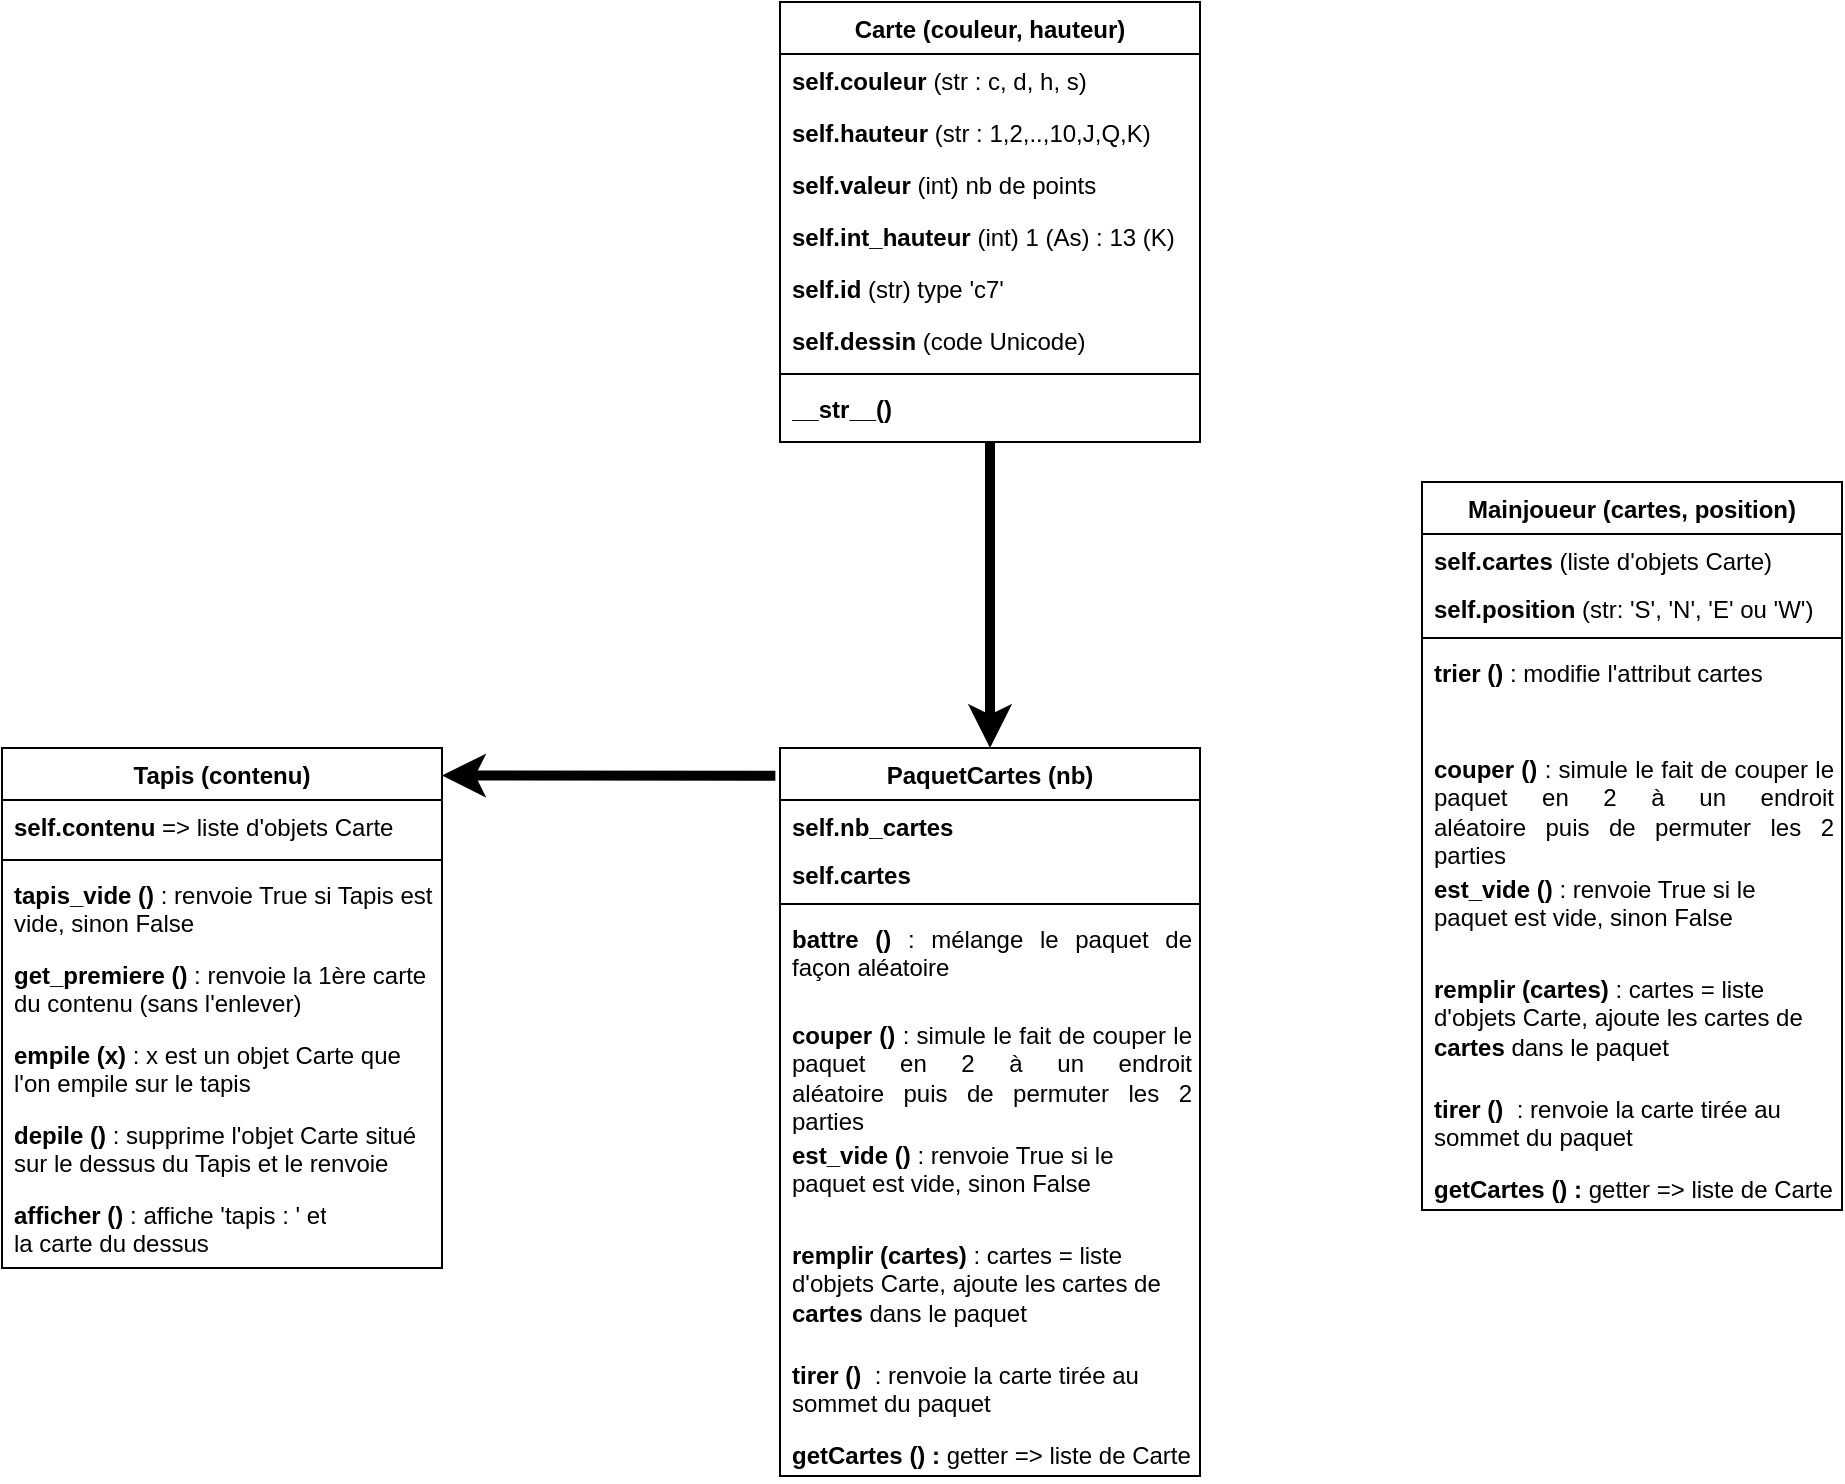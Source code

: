 <mxfile version="24.2.0" type="github">
  <diagram id="C5RBs43oDa-KdzZeNtuy" name="jalon_1">
    <mxGraphModel dx="448" dy="363" grid="1" gridSize="10" guides="1" tooltips="1" connect="1" arrows="1" fold="1" page="1" pageScale="1" pageWidth="827" pageHeight="1169" math="0" shadow="0">
      <root>
        <mxCell id="WIyWlLk6GJQsqaUBKTNV-0" />
        <mxCell id="WIyWlLk6GJQsqaUBKTNV-1" parent="WIyWlLk6GJQsqaUBKTNV-0" />
        <mxCell id="62" style="edgeStyle=none;html=1;exitX=0.5;exitY=1;exitDx=0;exitDy=0;strokeWidth=5;" parent="WIyWlLk6GJQsqaUBKTNV-1" source="29" target="38" edge="1">
          <mxGeometry relative="1" as="geometry" />
        </mxCell>
        <mxCell id="29" value="&lt;b&gt;Carte (couleur, hauteur)&lt;/b&gt;" style="swimlane;fontStyle=0;align=center;verticalAlign=top;childLayout=stackLayout;horizontal=1;startSize=26;horizontalStack=0;resizeParent=1;resizeLast=0;collapsible=1;marginBottom=0;rounded=0;shadow=0;strokeWidth=1;html=1;whiteSpace=wrap;" parent="WIyWlLk6GJQsqaUBKTNV-1" vertex="1">
          <mxGeometry x="469" y="50" width="210" height="220" as="geometry">
            <mxRectangle x="130" y="380" width="160" height="26" as="alternateBounds" />
          </mxGeometry>
        </mxCell>
        <mxCell id="30" value="self.couleur &lt;span style=&quot;font-weight: normal;&quot;&gt;(str : c, d, h, s)&lt;/span&gt;" style="text;align=left;verticalAlign=top;spacingLeft=4;spacingRight=4;overflow=hidden;rotatable=0;points=[[0,0.5],[1,0.5]];portConstraint=eastwest;fontStyle=1;html=1;whiteSpace=wrap;" parent="29" vertex="1">
          <mxGeometry y="26" width="210" height="26" as="geometry" />
        </mxCell>
        <mxCell id="31" value="self.hauteur &lt;span style=&quot;font-weight: normal;&quot;&gt;(str : 1,2,..,10,J,Q,K)&lt;/span&gt;" style="text;align=left;verticalAlign=top;spacingLeft=4;spacingRight=4;overflow=hidden;rotatable=0;points=[[0,0.5],[1,0.5]];portConstraint=eastwest;fontStyle=1;html=1;whiteSpace=wrap;" parent="29" vertex="1">
          <mxGeometry y="52" width="210" height="26" as="geometry" />
        </mxCell>
        <mxCell id="32" value="&lt;b&gt;self.valeur&lt;/b&gt; (int) nb de points" style="text;align=left;verticalAlign=top;spacingLeft=4;spacingRight=4;overflow=hidden;rotatable=0;points=[[0,0.5],[1,0.5]];portConstraint=eastwest;html=1;whiteSpace=wrap;" parent="29" vertex="1">
          <mxGeometry y="78" width="210" height="26" as="geometry" />
        </mxCell>
        <mxCell id="33" value="&lt;b&gt;self.int_hauteur&lt;/b&gt; (int) 1 (As) : 13 (K)" style="text;align=left;verticalAlign=top;spacingLeft=4;spacingRight=4;overflow=hidden;rotatable=0;points=[[0,0.5],[1,0.5]];portConstraint=eastwest;html=1;whiteSpace=wrap;" parent="29" vertex="1">
          <mxGeometry y="104" width="210" height="26" as="geometry" />
        </mxCell>
        <mxCell id="34" value="&lt;b&gt;self.id&lt;/b&gt; (str) type &#39;c7&#39;" style="text;align=left;verticalAlign=top;spacingLeft=4;spacingRight=4;overflow=hidden;rotatable=0;points=[[0,0.5],[1,0.5]];portConstraint=eastwest;html=1;whiteSpace=wrap;" parent="29" vertex="1">
          <mxGeometry y="130" width="210" height="26" as="geometry" />
        </mxCell>
        <mxCell id="35" value="&lt;b&gt;self.dessin&lt;/b&gt; (code Unicode)" style="text;align=left;verticalAlign=top;spacingLeft=4;spacingRight=4;overflow=hidden;rotatable=0;points=[[0,0.5],[1,0.5]];portConstraint=eastwest;html=1;whiteSpace=wrap;" parent="29" vertex="1">
          <mxGeometry y="156" width="210" height="26" as="geometry" />
        </mxCell>
        <mxCell id="36" value="" style="line;html=1;strokeWidth=1;align=left;verticalAlign=middle;spacingTop=-1;spacingLeft=3;spacingRight=3;rotatable=0;labelPosition=right;points=[];portConstraint=eastwest;whiteSpace=wrap;" parent="29" vertex="1">
          <mxGeometry y="182" width="210" height="8" as="geometry" />
        </mxCell>
        <mxCell id="37" value="&lt;b&gt;__str__()&lt;/b&gt;" style="text;align=left;verticalAlign=top;spacingLeft=4;spacingRight=4;overflow=hidden;rotatable=0;points=[[0,0.5],[1,0.5]];portConstraint=eastwest;html=1;whiteSpace=wrap;" parent="29" vertex="1">
          <mxGeometry y="190" width="210" height="26" as="geometry" />
        </mxCell>
        <mxCell id="63" style="edgeStyle=none;html=1;exitX=-0.011;exitY=0.038;exitDx=0;exitDy=0;entryX=1;entryY=0.053;entryDx=0;entryDy=0;exitPerimeter=0;entryPerimeter=0;strokeWidth=5;" parent="WIyWlLk6GJQsqaUBKTNV-1" source="38" target="47" edge="1">
          <mxGeometry relative="1" as="geometry" />
        </mxCell>
        <mxCell id="38" value="&lt;b&gt;PaquetCartes (nb)&lt;/b&gt;" style="swimlane;fontStyle=0;align=center;verticalAlign=top;childLayout=stackLayout;horizontal=1;startSize=26;horizontalStack=0;resizeParent=1;resizeLast=0;collapsible=1;marginBottom=0;rounded=0;shadow=0;strokeWidth=1;html=1;whiteSpace=wrap;" parent="WIyWlLk6GJQsqaUBKTNV-1" vertex="1">
          <mxGeometry x="469" y="423" width="210" height="364" as="geometry">
            <mxRectangle x="340" y="380" width="170" height="26" as="alternateBounds" />
          </mxGeometry>
        </mxCell>
        <mxCell id="39" value="self.nb_cartes" style="text;align=left;verticalAlign=top;spacingLeft=4;spacingRight=4;overflow=hidden;rotatable=0;points=[[0,0.5],[1,0.5]];portConstraint=eastwest;fontStyle=1;html=1;whiteSpace=wrap;" parent="38" vertex="1">
          <mxGeometry y="26" width="210" height="24" as="geometry" />
        </mxCell>
        <mxCell id="40" value="&lt;b&gt;self.cartes&amp;nbsp;&lt;/b&gt;" style="text;align=left;verticalAlign=top;spacingLeft=4;spacingRight=4;overflow=hidden;rotatable=0;points=[[0,0.5],[1,0.5]];portConstraint=eastwest;html=1;whiteSpace=wrap;" parent="38" vertex="1">
          <mxGeometry y="50" width="210" height="24" as="geometry" />
        </mxCell>
        <mxCell id="41" value="" style="line;html=1;strokeWidth=1;align=left;verticalAlign=middle;spacingTop=-1;spacingLeft=3;spacingRight=3;rotatable=0;labelPosition=right;points=[];portConstraint=eastwest;whiteSpace=wrap;" parent="38" vertex="1">
          <mxGeometry y="74" width="210" height="8" as="geometry" />
        </mxCell>
        <mxCell id="42" value="&lt;div style=&quot;text-align: justify;&quot;&gt;&lt;span style=&quot;background-color: initial;&quot;&gt;&lt;b&gt;battre ()&lt;/b&gt; : mélange le paquet&amp;nbsp;&lt;/span&gt;&lt;span style=&quot;background-color: initial;&quot;&gt;de façon aléatoire&lt;/span&gt;&lt;/div&gt;" style="text;align=left;verticalAlign=top;spacingLeft=4;spacingRight=4;overflow=hidden;rotatable=0;points=[[0,0.5],[1,0.5]];portConstraint=eastwest;fontStyle=0;html=1;whiteSpace=wrap;" parent="38" vertex="1">
          <mxGeometry y="82" width="210" height="48" as="geometry" />
        </mxCell>
        <mxCell id="43" value="&lt;div style=&quot;text-align: justify;&quot;&gt;&lt;b style=&quot;background-color: initial;&quot;&gt;couper () &lt;/b&gt;&lt;span style=&quot;background-color: initial;&quot;&gt;:&amp;nbsp;simule le fait de couper&amp;nbsp;&lt;/span&gt;&lt;span style=&quot;background-color: initial;&quot;&gt;le paquet en 2 à un endroit aléatoire&amp;nbsp;&lt;/span&gt;&lt;span style=&quot;background-color: initial;&quot;&gt;puis de permuter les 2 parties&lt;/span&gt;&lt;/div&gt;" style="text;align=left;verticalAlign=top;spacingLeft=4;spacingRight=4;overflow=hidden;rotatable=0;points=[[0,0.5],[1,0.5]];portConstraint=eastwest;html=1;whiteSpace=wrap;" parent="38" vertex="1">
          <mxGeometry y="130" width="210" height="60" as="geometry" />
        </mxCell>
        <mxCell id="44" value="&lt;b&gt;est_vide ()&lt;/b&gt; : renvoie True si le paquet&amp;nbsp;est vide,&amp;nbsp;sinon False" style="text;align=left;verticalAlign=top;spacingLeft=4;spacingRight=4;overflow=hidden;rotatable=0;points=[[0,0.5],[1,0.5]];portConstraint=eastwest;html=1;whiteSpace=wrap;" parent="38" vertex="1">
          <mxGeometry y="190" width="210" height="50" as="geometry" />
        </mxCell>
        <mxCell id="45" value="&lt;b&gt;remplir (cartes) &lt;/b&gt;: cartes = liste d&#39;objets Carte, ajoute les cartes de &lt;b&gt;cartes&lt;/b&gt;&amp;nbsp;dans le paquet" style="text;align=left;verticalAlign=top;spacingLeft=4;spacingRight=4;overflow=hidden;rotatable=0;points=[[0,0.5],[1,0.5]];portConstraint=eastwest;html=1;whiteSpace=wrap;" parent="38" vertex="1">
          <mxGeometry y="240" width="210" height="60" as="geometry" />
        </mxCell>
        <mxCell id="46" value="&lt;b&gt;tirer ()&lt;/b&gt;&amp;nbsp;&lt;b&gt;&amp;nbsp;&lt;/b&gt;:&amp;nbsp;&lt;span style=&quot;background-color: initial;&quot;&gt;renvoie la carte tirée au sommet du paquet&lt;br&gt;&lt;/span&gt;" style="text;align=left;verticalAlign=top;spacingLeft=4;spacingRight=4;overflow=hidden;rotatable=0;points=[[0,0.5],[1,0.5]];portConstraint=eastwest;html=1;whiteSpace=wrap;" parent="38" vertex="1">
          <mxGeometry y="300" width="210" height="40" as="geometry" />
        </mxCell>
        <mxCell id="57" value="&lt;b&gt;getCartes () :&lt;/b&gt; getter =&amp;gt; liste de Carte" style="text;align=left;verticalAlign=top;spacingLeft=4;spacingRight=4;overflow=hidden;rotatable=0;points=[[0,0.5],[1,0.5]];portConstraint=eastwest;html=1;whiteSpace=wrap;" parent="38" vertex="1">
          <mxGeometry y="340" width="210" height="24" as="geometry" />
        </mxCell>
        <mxCell id="47" value="&lt;b&gt;Tapis (contenu)&lt;/b&gt;" style="swimlane;fontStyle=0;align=center;verticalAlign=top;childLayout=stackLayout;horizontal=1;startSize=26;horizontalStack=0;resizeParent=1;resizeLast=0;collapsible=1;marginBottom=0;rounded=0;shadow=0;strokeWidth=1;html=1;whiteSpace=wrap;" parent="WIyWlLk6GJQsqaUBKTNV-1" vertex="1">
          <mxGeometry x="80" y="423" width="220" height="260" as="geometry">
            <mxRectangle x="130" y="380" width="160" height="26" as="alternateBounds" />
          </mxGeometry>
        </mxCell>
        <mxCell id="48" value="&lt;b&gt;self.contenu&lt;/b&gt;&amp;nbsp;=&amp;gt; liste d&#39;objets Carte" style="text;align=left;verticalAlign=top;spacingLeft=4;spacingRight=4;overflow=hidden;rotatable=0;points=[[0,0.5],[1,0.5]];portConstraint=eastwest;fontStyle=0;html=1;whiteSpace=wrap;" parent="47" vertex="1">
          <mxGeometry y="26" width="220" height="26" as="geometry" />
        </mxCell>
        <mxCell id="53" value="" style="line;html=1;strokeWidth=1;align=left;verticalAlign=middle;spacingTop=-1;spacingLeft=3;spacingRight=3;rotatable=0;labelPosition=right;points=[];portConstraint=eastwest;whiteSpace=wrap;" parent="47" vertex="1">
          <mxGeometry y="52" width="220" height="8" as="geometry" />
        </mxCell>
        <mxCell id="59" value="&lt;b&gt;tapis_vide ()&lt;/b&gt; : renvoie True si Tapis est vide, sinon False" style="text;align=left;verticalAlign=top;spacingLeft=4;spacingRight=4;overflow=hidden;rotatable=0;points=[[0,0.5],[1,0.5]];portConstraint=eastwest;html=1;whiteSpace=wrap;" parent="47" vertex="1">
          <mxGeometry y="60" width="220" height="40" as="geometry" />
        </mxCell>
        <mxCell id="56" value="&lt;b&gt;get_premiere ()&lt;/b&gt; : renvoie la 1ère carte du contenu&amp;nbsp;(sans l&#39;enlever)" style="text;align=left;verticalAlign=top;spacingLeft=4;spacingRight=4;overflow=hidden;rotatable=0;points=[[0,0.5],[1,0.5]];portConstraint=eastwest;html=1;whiteSpace=wrap;" parent="47" vertex="1">
          <mxGeometry y="100" width="220" height="40" as="geometry" />
        </mxCell>
        <mxCell id="60" value="&lt;b&gt;empile (x) &lt;/b&gt;: x est un objet Carte que l&#39;on empile sur le tapis" style="text;align=left;verticalAlign=top;spacingLeft=4;spacingRight=4;overflow=hidden;rotatable=0;points=[[0,0.5],[1,0.5]];portConstraint=eastwest;html=1;whiteSpace=wrap;" parent="47" vertex="1">
          <mxGeometry y="140" width="220" height="40" as="geometry" />
        </mxCell>
        <mxCell id="61" value="&lt;b&gt;depile () &lt;/b&gt;: supprime l&#39;objet Carte situé sur le dessus du Tapis et le renvoie" style="text;align=left;verticalAlign=top;spacingLeft=4;spacingRight=4;overflow=hidden;rotatable=0;points=[[0,0.5],[1,0.5]];portConstraint=eastwest;html=1;whiteSpace=wrap;" parent="47" vertex="1">
          <mxGeometry y="180" width="220" height="40" as="geometry" />
        </mxCell>
        <mxCell id="58" value="&lt;b&gt;afficher ()&lt;/b&gt; : affiche &#39;tapis : &#39; et&lt;br&gt;la carte du dessus" style="text;align=left;verticalAlign=top;spacingLeft=4;spacingRight=4;overflow=hidden;rotatable=0;points=[[0,0.5],[1,0.5]];portConstraint=eastwest;html=1;whiteSpace=wrap;" parent="47" vertex="1">
          <mxGeometry y="220" width="220" height="40" as="geometry" />
        </mxCell>
        <mxCell id="4EVmc5m1H9hbaN7e_XOD-63" value="&lt;b&gt;Mainjoueur (cartes, position)&lt;/b&gt;" style="swimlane;fontStyle=0;align=center;verticalAlign=top;childLayout=stackLayout;horizontal=1;startSize=26;horizontalStack=0;resizeParent=1;resizeLast=0;collapsible=1;marginBottom=0;rounded=0;shadow=0;strokeWidth=1;html=1;whiteSpace=wrap;" vertex="1" parent="WIyWlLk6GJQsqaUBKTNV-1">
          <mxGeometry x="790" y="290" width="210" height="364" as="geometry">
            <mxRectangle x="340" y="380" width="170" height="26" as="alternateBounds" />
          </mxGeometry>
        </mxCell>
        <mxCell id="4EVmc5m1H9hbaN7e_XOD-64" value="self.cartes &lt;span style=&quot;font-weight: normal;&quot;&gt;(liste d&#39;objets Carte)&lt;/span&gt;" style="text;align=left;verticalAlign=top;spacingLeft=4;spacingRight=4;overflow=hidden;rotatable=0;points=[[0,0.5],[1,0.5]];portConstraint=eastwest;fontStyle=1;html=1;whiteSpace=wrap;" vertex="1" parent="4EVmc5m1H9hbaN7e_XOD-63">
          <mxGeometry y="26" width="210" height="24" as="geometry" />
        </mxCell>
        <mxCell id="4EVmc5m1H9hbaN7e_XOD-65" value="&lt;b&gt;self.position &lt;/b&gt;(str: &#39;S&#39;, &#39;N&#39;, &#39;E&#39; ou &#39;W&#39;)&lt;b&gt;&amp;nbsp;&lt;/b&gt;" style="text;align=left;verticalAlign=top;spacingLeft=4;spacingRight=4;overflow=hidden;rotatable=0;points=[[0,0.5],[1,0.5]];portConstraint=eastwest;html=1;whiteSpace=wrap;" vertex="1" parent="4EVmc5m1H9hbaN7e_XOD-63">
          <mxGeometry y="50" width="210" height="24" as="geometry" />
        </mxCell>
        <mxCell id="4EVmc5m1H9hbaN7e_XOD-66" value="" style="line;html=1;strokeWidth=1;align=left;verticalAlign=middle;spacingTop=-1;spacingLeft=3;spacingRight=3;rotatable=0;labelPosition=right;points=[];portConstraint=eastwest;whiteSpace=wrap;" vertex="1" parent="4EVmc5m1H9hbaN7e_XOD-63">
          <mxGeometry y="74" width="210" height="8" as="geometry" />
        </mxCell>
        <mxCell id="4EVmc5m1H9hbaN7e_XOD-67" value="&lt;div style=&quot;text-align: justify;&quot;&gt;&lt;span style=&quot;background-color: initial;&quot;&gt;&lt;b&gt;trier ()&lt;/b&gt; : modifie l&#39;attribut cartes&amp;nbsp;&lt;/span&gt;&lt;/div&gt;" style="text;align=left;verticalAlign=top;spacingLeft=4;spacingRight=4;overflow=hidden;rotatable=0;points=[[0,0.5],[1,0.5]];portConstraint=eastwest;fontStyle=0;html=1;whiteSpace=wrap;" vertex="1" parent="4EVmc5m1H9hbaN7e_XOD-63">
          <mxGeometry y="82" width="210" height="48" as="geometry" />
        </mxCell>
        <mxCell id="4EVmc5m1H9hbaN7e_XOD-68" value="&lt;div style=&quot;text-align: justify;&quot;&gt;&lt;b style=&quot;background-color: initial;&quot;&gt;couper () &lt;/b&gt;&lt;span style=&quot;background-color: initial;&quot;&gt;:&amp;nbsp;simule le fait de couper&amp;nbsp;&lt;/span&gt;&lt;span style=&quot;background-color: initial;&quot;&gt;le paquet en 2 à un endroit aléatoire&amp;nbsp;&lt;/span&gt;&lt;span style=&quot;background-color: initial;&quot;&gt;puis de permuter les 2 parties&lt;/span&gt;&lt;/div&gt;" style="text;align=left;verticalAlign=top;spacingLeft=4;spacingRight=4;overflow=hidden;rotatable=0;points=[[0,0.5],[1,0.5]];portConstraint=eastwest;html=1;whiteSpace=wrap;" vertex="1" parent="4EVmc5m1H9hbaN7e_XOD-63">
          <mxGeometry y="130" width="210" height="60" as="geometry" />
        </mxCell>
        <mxCell id="4EVmc5m1H9hbaN7e_XOD-69" value="&lt;b&gt;est_vide ()&lt;/b&gt; : renvoie True si le paquet&amp;nbsp;est vide,&amp;nbsp;sinon False" style="text;align=left;verticalAlign=top;spacingLeft=4;spacingRight=4;overflow=hidden;rotatable=0;points=[[0,0.5],[1,0.5]];portConstraint=eastwest;html=1;whiteSpace=wrap;" vertex="1" parent="4EVmc5m1H9hbaN7e_XOD-63">
          <mxGeometry y="190" width="210" height="50" as="geometry" />
        </mxCell>
        <mxCell id="4EVmc5m1H9hbaN7e_XOD-70" value="&lt;b&gt;remplir (cartes) &lt;/b&gt;: cartes = liste d&#39;objets Carte, ajoute les cartes de &lt;b&gt;cartes&lt;/b&gt;&amp;nbsp;dans le paquet" style="text;align=left;verticalAlign=top;spacingLeft=4;spacingRight=4;overflow=hidden;rotatable=0;points=[[0,0.5],[1,0.5]];portConstraint=eastwest;html=1;whiteSpace=wrap;" vertex="1" parent="4EVmc5m1H9hbaN7e_XOD-63">
          <mxGeometry y="240" width="210" height="60" as="geometry" />
        </mxCell>
        <mxCell id="4EVmc5m1H9hbaN7e_XOD-71" value="&lt;b&gt;tirer ()&lt;/b&gt;&amp;nbsp;&lt;b&gt;&amp;nbsp;&lt;/b&gt;:&amp;nbsp;&lt;span style=&quot;background-color: initial;&quot;&gt;renvoie la carte tirée au sommet du paquet&lt;br&gt;&lt;/span&gt;" style="text;align=left;verticalAlign=top;spacingLeft=4;spacingRight=4;overflow=hidden;rotatable=0;points=[[0,0.5],[1,0.5]];portConstraint=eastwest;html=1;whiteSpace=wrap;" vertex="1" parent="4EVmc5m1H9hbaN7e_XOD-63">
          <mxGeometry y="300" width="210" height="40" as="geometry" />
        </mxCell>
        <mxCell id="4EVmc5m1H9hbaN7e_XOD-72" value="&lt;b&gt;getCartes () :&lt;/b&gt; getter =&amp;gt; liste de Carte" style="text;align=left;verticalAlign=top;spacingLeft=4;spacingRight=4;overflow=hidden;rotatable=0;points=[[0,0.5],[1,0.5]];portConstraint=eastwest;html=1;whiteSpace=wrap;" vertex="1" parent="4EVmc5m1H9hbaN7e_XOD-63">
          <mxGeometry y="340" width="210" height="24" as="geometry" />
        </mxCell>
      </root>
    </mxGraphModel>
  </diagram>
</mxfile>

